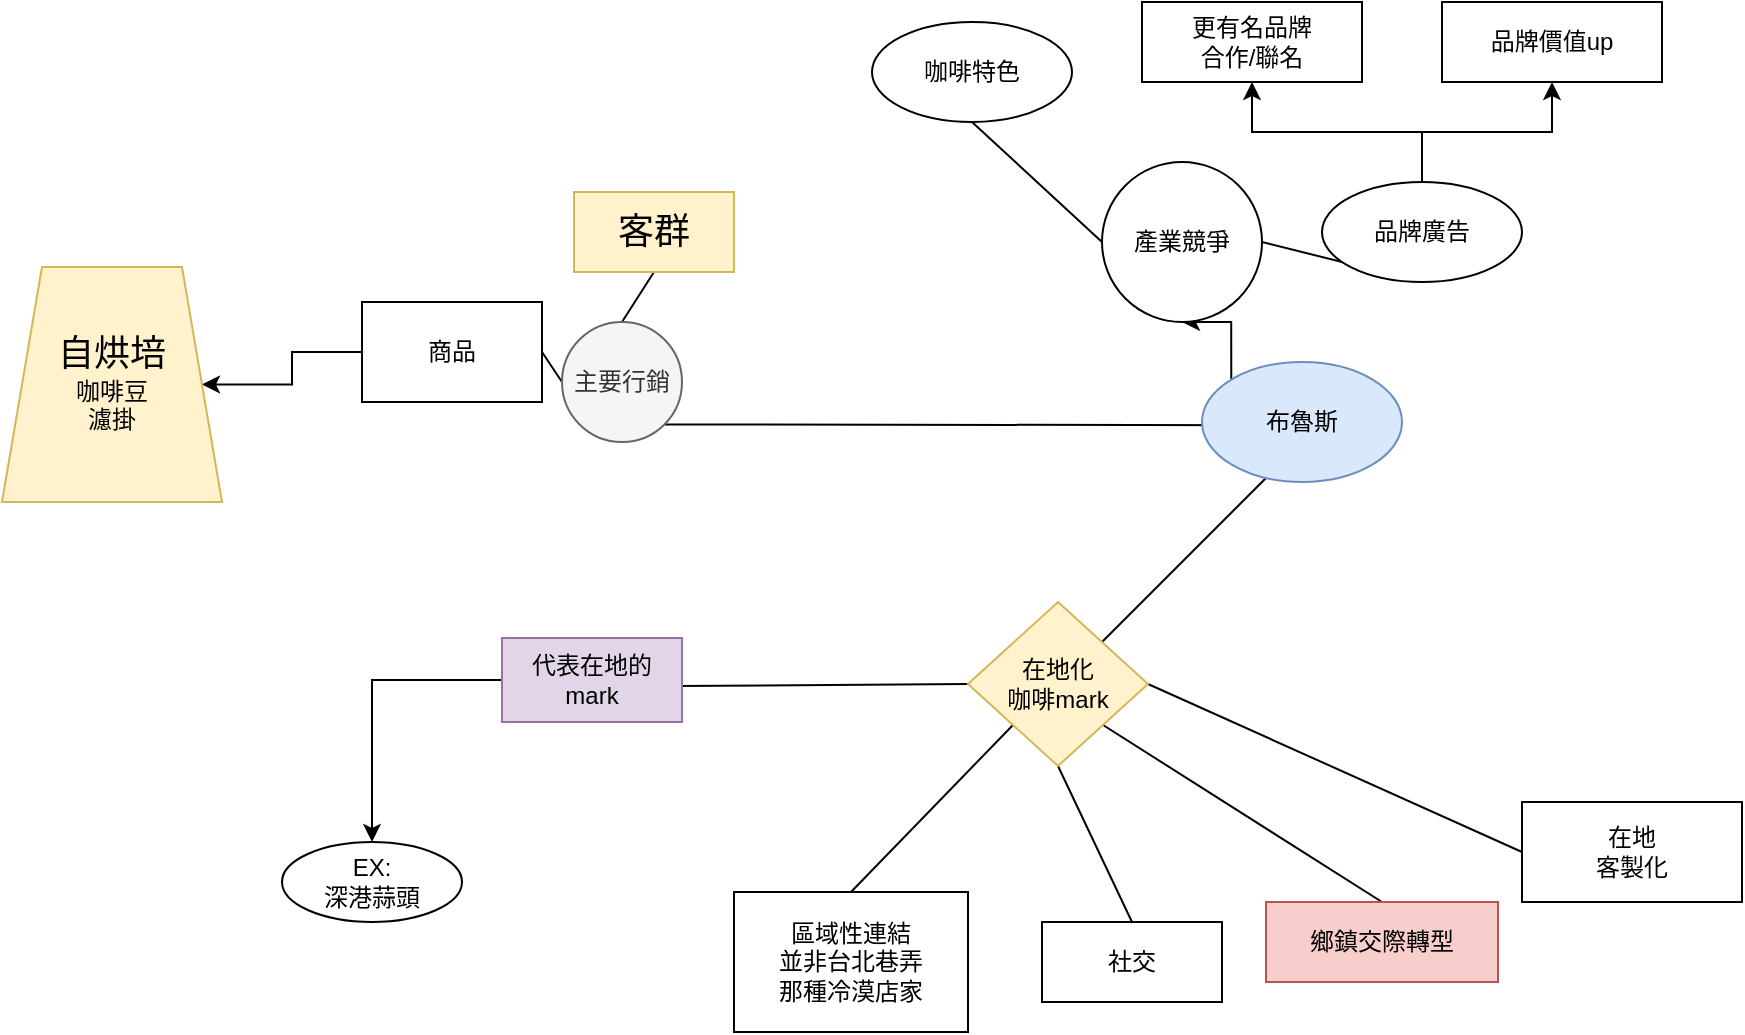 <mxfile version="15.3.8" type="device"><diagram id="l8hXMBHkgcEJcSW0mbfh" name="Page-1"><mxGraphModel dx="1113" dy="720" grid="1" gridSize="10" guides="1" tooltips="1" connect="1" arrows="1" fold="1" page="1" pageScale="1" pageWidth="1169" pageHeight="827" math="0" shadow="0"><root><mxCell id="0"/><mxCell id="1" parent="0"/><mxCell id="8--HhbSZYtI3ddgJnD71-24" style="edgeStyle=none;rounded=0;orthogonalLoop=1;jettySize=auto;html=1;sourcePerimeterSpacing=5;endArrow=none;endFill=0;targetPerimeterSpacing=5;entryX=0;entryY=0.5;entryDx=0;entryDy=0;exitX=1;exitY=0.5;exitDx=0;exitDy=0;" parent="1" source="3HNHA8hf_sJ8-7G-Abr4-25" target="3HNHA8hf_sJ8-7G-Abr4-12" edge="1"><mxGeometry relative="1" as="geometry"><mxPoint x="270" y="260" as="sourcePoint"/><mxPoint x="318" y="237.556" as="targetPoint"/></mxGeometry></mxCell><mxCell id="8--HhbSZYtI3ddgJnD71-27" style="edgeStyle=none;rounded=0;orthogonalLoop=1;jettySize=auto;html=1;sourcePerimeterSpacing=5;endArrow=none;endFill=0;targetPerimeterSpacing=5;entryX=0.5;entryY=1;entryDx=0;entryDy=0;exitX=0;exitY=0.5;exitDx=0;exitDy=0;" parent="1" source="3HNHA8hf_sJ8-7G-Abr4-21" target="3HNHA8hf_sJ8-7G-Abr4-13" edge="1"><mxGeometry relative="1" as="geometry"><mxPoint x="610" y="170" as="sourcePoint"/><mxPoint x="650" y="160" as="targetPoint"/></mxGeometry></mxCell><mxCell id="8--HhbSZYtI3ddgJnD71-28" style="edgeStyle=none;rounded=0;orthogonalLoop=1;jettySize=auto;html=1;sourcePerimeterSpacing=5;endArrow=none;endFill=0;targetPerimeterSpacing=5;entryX=0.5;entryY=1;entryDx=0;entryDy=0;exitX=1;exitY=0.5;exitDx=0;exitDy=0;" parent="1" source="3HNHA8hf_sJ8-7G-Abr4-21" target="3HNHA8hf_sJ8-7G-Abr4-14" edge="1"><mxGeometry relative="1" as="geometry"><mxPoint x="690" y="180" as="sourcePoint"/><mxPoint x="805" y="181.619" as="targetPoint"/></mxGeometry></mxCell><mxCell id="8--HhbSZYtI3ddgJnD71-31" style="edgeStyle=none;rounded=0;orthogonalLoop=1;jettySize=auto;html=1;sourcePerimeterSpacing=5;endArrow=none;endFill=0;targetPerimeterSpacing=5;" parent="1" edge="1"><mxGeometry relative="1" as="geometry"><mxPoint x="690" y="290" as="sourcePoint"/><mxPoint x="600" y="380" as="targetPoint"/></mxGeometry></mxCell><mxCell id="8--HhbSZYtI3ddgJnD71-21" style="edgeStyle=none;rounded=0;orthogonalLoop=1;jettySize=auto;html=1;sourcePerimeterSpacing=5;endArrow=none;endFill=0;targetPerimeterSpacing=5;exitX=1;exitY=1;exitDx=0;exitDy=0;" parent="1" source="3HNHA8hf_sJ8-7G-Abr4-12" edge="1"><mxGeometry relative="1" as="geometry"><mxPoint x="376" y="246.41" as="sourcePoint"/><mxPoint x="679" y="271.59" as="targetPoint"/></mxGeometry></mxCell><mxCell id="8--HhbSZYtI3ddgJnD71-22" style="edgeStyle=none;rounded=0;orthogonalLoop=1;jettySize=auto;html=1;sourcePerimeterSpacing=5;endArrow=none;endFill=0;targetPerimeterSpacing=5;entryX=0.5;entryY=0;entryDx=0;entryDy=0;exitX=0.5;exitY=1;exitDx=0;exitDy=0;" parent="1" source="3HNHA8hf_sJ8-7G-Abr4-23" target="3HNHA8hf_sJ8-7G-Abr4-12" edge="1"><mxGeometry relative="1" as="geometry"><mxPoint x="327.64" y="123" as="sourcePoint"/><mxPoint x="342.36" y="215" as="targetPoint"/></mxGeometry></mxCell><mxCell id="8--HhbSZYtI3ddgJnD71-32" style="edgeStyle=none;rounded=0;orthogonalLoop=1;jettySize=auto;html=1;sourcePerimeterSpacing=5;endArrow=none;endFill=0;targetPerimeterSpacing=5;exitX=0;exitY=0.5;exitDx=0;exitDy=0;" parent="1" source="3HNHA8hf_sJ8-7G-Abr4-2" edge="1"><mxGeometry relative="1" as="geometry"><mxPoint x="545" y="402" as="sourcePoint"/><mxPoint x="387" y="402" as="targetPoint"/></mxGeometry></mxCell><mxCell id="8--HhbSZYtI3ddgJnD71-34" style="edgeStyle=none;rounded=0;orthogonalLoop=1;jettySize=auto;html=1;sourcePerimeterSpacing=5;endArrow=none;endFill=0;targetPerimeterSpacing=5;exitX=0;exitY=1;exitDx=0;exitDy=0;entryX=0.5;entryY=0;entryDx=0;entryDy=0;" parent="1" source="3HNHA8hf_sJ8-7G-Abr4-2" target="3HNHA8hf_sJ8-7G-Abr4-8" edge="1"><mxGeometry relative="1" as="geometry"><mxPoint x="553.477" y="431" as="sourcePoint"/><mxPoint x="502.523" y="503" as="targetPoint"/><Array as="points"/></mxGeometry></mxCell><mxCell id="8--HhbSZYtI3ddgJnD71-35" style="edgeStyle=none;rounded=0;orthogonalLoop=1;jettySize=auto;html=1;sourcePerimeterSpacing=5;endArrow=none;endFill=0;targetPerimeterSpacing=5;entryX=0.5;entryY=0;entryDx=0;entryDy=0;exitX=0.5;exitY=1;exitDx=0;exitDy=0;" parent="1" source="3HNHA8hf_sJ8-7G-Abr4-2" target="3HNHA8hf_sJ8-7G-Abr4-5" edge="1"><mxGeometry relative="1" as="geometry"><mxPoint x="579.544" y="431" as="sourcePoint"/><mxPoint x="594.456" y="509" as="targetPoint"/></mxGeometry></mxCell><mxCell id="8--HhbSZYtI3ddgJnD71-36" style="edgeStyle=none;rounded=0;orthogonalLoop=1;jettySize=auto;html=1;sourcePerimeterSpacing=5;endArrow=none;endFill=0;targetPerimeterSpacing=5;entryX=0.5;entryY=0;entryDx=0;entryDy=0;exitX=1;exitY=1;exitDx=0;exitDy=0;" parent="1" source="3HNHA8hf_sJ8-7G-Abr4-2" target="3HNHA8hf_sJ8-7G-Abr4-4" edge="1"><mxGeometry relative="1" as="geometry"><mxPoint x="600" y="426" as="sourcePoint"/><mxPoint x="705" y="508.438" as="targetPoint"/></mxGeometry></mxCell><mxCell id="8--HhbSZYtI3ddgJnD71-37" style="edgeStyle=none;rounded=0;orthogonalLoop=1;jettySize=auto;html=1;sourcePerimeterSpacing=5;endArrow=none;endFill=0;targetPerimeterSpacing=5;exitX=1;exitY=0.5;exitDx=0;exitDy=0;entryX=0;entryY=0.5;entryDx=0;entryDy=0;" parent="1" source="3HNHA8hf_sJ8-7G-Abr4-2" target="3HNHA8hf_sJ8-7G-Abr4-3" edge="1"><mxGeometry relative="1" as="geometry"><mxPoint x="603" y="410.679" as="sourcePoint"/><mxPoint x="819" y="475.321" as="targetPoint"/></mxGeometry></mxCell><mxCell id="3HNHA8hf_sJ8-7G-Abr4-20" style="edgeStyle=orthogonalEdgeStyle;rounded=0;orthogonalLoop=1;jettySize=auto;html=1;exitX=0;exitY=0;exitDx=0;exitDy=0;" edge="1" parent="1" source="3HNHA8hf_sJ8-7G-Abr4-1" target="3HNHA8hf_sJ8-7G-Abr4-21"><mxGeometry relative="1" as="geometry"><mxPoint x="610" y="210" as="targetPoint"/></mxGeometry></mxCell><mxCell id="3HNHA8hf_sJ8-7G-Abr4-1" value="布魯斯" style="ellipse;whiteSpace=wrap;html=1;fillColor=#dae8fc;strokeColor=#6c8ebf;" vertex="1" parent="1"><mxGeometry x="650" y="240" width="100" height="60" as="geometry"/></mxCell><mxCell id="3HNHA8hf_sJ8-7G-Abr4-2" value="在地化&lt;br&gt;咖啡mark" style="rhombus;whiteSpace=wrap;html=1;fillColor=#fff2cc;strokeColor=#d6b656;" vertex="1" parent="1"><mxGeometry x="533" y="360" width="90" height="82" as="geometry"/></mxCell><mxCell id="3HNHA8hf_sJ8-7G-Abr4-3" value="在地&lt;br&gt;客製化&lt;br&gt;" style="rounded=0;whiteSpace=wrap;html=1;" vertex="1" parent="1"><mxGeometry x="810" y="460" width="110" height="50" as="geometry"/></mxCell><mxCell id="3HNHA8hf_sJ8-7G-Abr4-4" value="鄉鎮交際轉型" style="rounded=0;whiteSpace=wrap;html=1;fillColor=#f8cecc;strokeColor=#b85450;" vertex="1" parent="1"><mxGeometry x="682" y="510" width="116" height="40" as="geometry"/></mxCell><mxCell id="3HNHA8hf_sJ8-7G-Abr4-5" value="社交" style="rounded=0;whiteSpace=wrap;html=1;" vertex="1" parent="1"><mxGeometry x="570" y="520" width="90" height="40" as="geometry"/></mxCell><mxCell id="3HNHA8hf_sJ8-7G-Abr4-11" value="" style="edgeStyle=orthogonalEdgeStyle;rounded=0;orthogonalLoop=1;jettySize=auto;html=1;" edge="1" parent="1" source="3HNHA8hf_sJ8-7G-Abr4-6" target="3HNHA8hf_sJ8-7G-Abr4-10"><mxGeometry relative="1" as="geometry"/></mxCell><mxCell id="3HNHA8hf_sJ8-7G-Abr4-6" value="代表在地的&lt;br&gt;mark" style="rounded=0;whiteSpace=wrap;html=1;fillColor=#e1d5e7;strokeColor=#9673a6;" vertex="1" parent="1"><mxGeometry x="300" y="378" width="90" height="42" as="geometry"/></mxCell><mxCell id="3HNHA8hf_sJ8-7G-Abr4-8" value="區域性連結&lt;br&gt;並非台北巷弄&lt;br&gt;那種冷漠店家&lt;br&gt;" style="rounded=0;whiteSpace=wrap;html=1;" vertex="1" parent="1"><mxGeometry x="416" y="505" width="117" height="70" as="geometry"/></mxCell><mxCell id="3HNHA8hf_sJ8-7G-Abr4-10" value="EX:&lt;br&gt;深港蒜頭" style="ellipse;whiteSpace=wrap;html=1;rounded=0;" vertex="1" parent="1"><mxGeometry x="190" y="480" width="90" height="40" as="geometry"/></mxCell><mxCell id="3HNHA8hf_sJ8-7G-Abr4-12" value="&lt;span&gt;主要行銷&lt;/span&gt;" style="ellipse;whiteSpace=wrap;html=1;aspect=fixed;fillColor=#f5f5f5;strokeColor=#666666;fontColor=#333333;" vertex="1" parent="1"><mxGeometry x="330" y="220" width="60" height="60" as="geometry"/></mxCell><mxCell id="3HNHA8hf_sJ8-7G-Abr4-13" value="咖啡特色" style="ellipse;whiteSpace=wrap;html=1;" vertex="1" parent="1"><mxGeometry x="485" y="70" width="100" height="50" as="geometry"/></mxCell><mxCell id="3HNHA8hf_sJ8-7G-Abr4-16" value="" style="edgeStyle=orthogonalEdgeStyle;rounded=0;orthogonalLoop=1;jettySize=auto;html=1;" edge="1" parent="1" source="3HNHA8hf_sJ8-7G-Abr4-14" target="3HNHA8hf_sJ8-7G-Abr4-15"><mxGeometry relative="1" as="geometry"/></mxCell><mxCell id="3HNHA8hf_sJ8-7G-Abr4-18" value="" style="edgeStyle=orthogonalEdgeStyle;rounded=0;orthogonalLoop=1;jettySize=auto;html=1;" edge="1" parent="1" source="3HNHA8hf_sJ8-7G-Abr4-14" target="3HNHA8hf_sJ8-7G-Abr4-17"><mxGeometry relative="1" as="geometry"/></mxCell><mxCell id="3HNHA8hf_sJ8-7G-Abr4-14" value="品牌廣告" style="ellipse;whiteSpace=wrap;html=1;" vertex="1" parent="1"><mxGeometry x="710" y="150" width="100" height="50" as="geometry"/></mxCell><mxCell id="3HNHA8hf_sJ8-7G-Abr4-15" value="更有名品牌&lt;br&gt;合作/聯名&lt;br&gt;" style="whiteSpace=wrap;html=1;" vertex="1" parent="1"><mxGeometry x="620" y="60" width="110" height="40" as="geometry"/></mxCell><mxCell id="3HNHA8hf_sJ8-7G-Abr4-17" value="品牌價值up" style="whiteSpace=wrap;html=1;" vertex="1" parent="1"><mxGeometry x="770" y="60" width="110" height="40" as="geometry"/></mxCell><mxCell id="3HNHA8hf_sJ8-7G-Abr4-21" value="產業競爭" style="ellipse;whiteSpace=wrap;html=1;aspect=fixed;" vertex="1" parent="1"><mxGeometry x="600" y="140" width="80" height="80" as="geometry"/></mxCell><mxCell id="3HNHA8hf_sJ8-7G-Abr4-23" value="&lt;font style=&quot;font-size: 18px&quot;&gt;客群&lt;/font&gt;" style="rounded=0;whiteSpace=wrap;html=1;fillColor=#fff2cc;strokeColor=#d6b656;" vertex="1" parent="1"><mxGeometry x="336" y="155" width="80" height="40" as="geometry"/></mxCell><mxCell id="3HNHA8hf_sJ8-7G-Abr4-29" value="" style="edgeStyle=orthogonalEdgeStyle;rounded=0;orthogonalLoop=1;jettySize=auto;html=1;" edge="1" parent="1" source="3HNHA8hf_sJ8-7G-Abr4-25" target="3HNHA8hf_sJ8-7G-Abr4-28"><mxGeometry relative="1" as="geometry"/></mxCell><mxCell id="3HNHA8hf_sJ8-7G-Abr4-25" value="商品" style="rounded=0;whiteSpace=wrap;html=1;" vertex="1" parent="1"><mxGeometry x="230" y="210" width="90" height="50" as="geometry"/></mxCell><mxCell id="3HNHA8hf_sJ8-7G-Abr4-28" value="&lt;font style=&quot;font-size: 18px&quot;&gt;自烘培&lt;/font&gt;&lt;br&gt;咖啡豆&lt;br&gt;濾掛" style="shape=trapezoid;perimeter=trapezoidPerimeter;whiteSpace=wrap;html=1;fixedSize=1;rounded=0;fillColor=#fff2cc;strokeColor=#d6b656;" vertex="1" parent="1"><mxGeometry x="50" y="192.5" width="110" height="117.5" as="geometry"/></mxCell></root></mxGraphModel></diagram></mxfile>